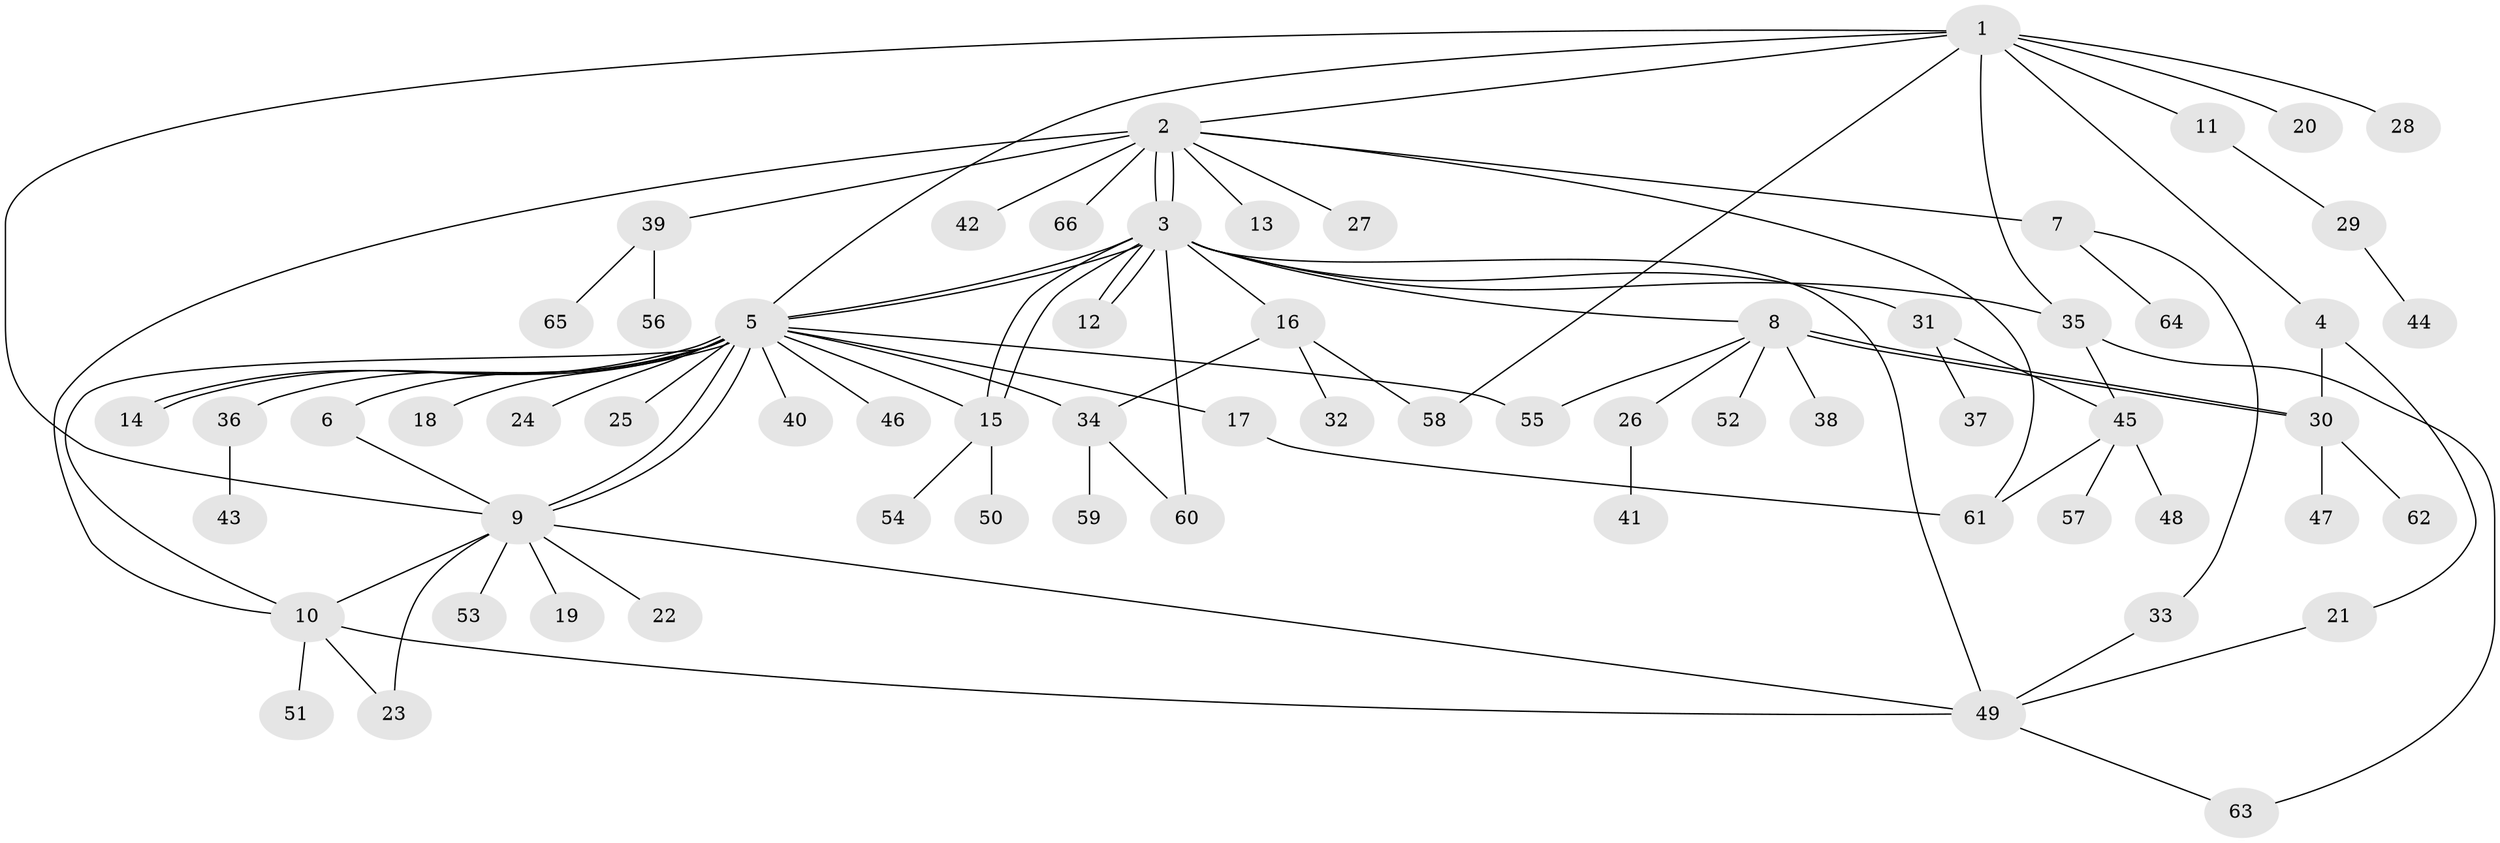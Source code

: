 // coarse degree distribution, {9: 0.02, 12: 0.02, 14: 0.02, 3: 0.08, 18: 0.02, 2: 0.22, 8: 0.04, 5: 0.02, 1: 0.48, 4: 0.06, 6: 0.02}
// Generated by graph-tools (version 1.1) at 2025/41/03/06/25 10:41:48]
// undirected, 66 vertices, 93 edges
graph export_dot {
graph [start="1"]
  node [color=gray90,style=filled];
  1;
  2;
  3;
  4;
  5;
  6;
  7;
  8;
  9;
  10;
  11;
  12;
  13;
  14;
  15;
  16;
  17;
  18;
  19;
  20;
  21;
  22;
  23;
  24;
  25;
  26;
  27;
  28;
  29;
  30;
  31;
  32;
  33;
  34;
  35;
  36;
  37;
  38;
  39;
  40;
  41;
  42;
  43;
  44;
  45;
  46;
  47;
  48;
  49;
  50;
  51;
  52;
  53;
  54;
  55;
  56;
  57;
  58;
  59;
  60;
  61;
  62;
  63;
  64;
  65;
  66;
  1 -- 2;
  1 -- 4;
  1 -- 5;
  1 -- 9;
  1 -- 11;
  1 -- 20;
  1 -- 28;
  1 -- 35;
  1 -- 58;
  2 -- 3;
  2 -- 3;
  2 -- 7;
  2 -- 10;
  2 -- 13;
  2 -- 27;
  2 -- 39;
  2 -- 42;
  2 -- 61;
  2 -- 66;
  3 -- 5;
  3 -- 5;
  3 -- 8;
  3 -- 12;
  3 -- 12;
  3 -- 15;
  3 -- 15;
  3 -- 16;
  3 -- 31;
  3 -- 35;
  3 -- 49;
  3 -- 60;
  4 -- 21;
  4 -- 30;
  5 -- 6;
  5 -- 9;
  5 -- 9;
  5 -- 10;
  5 -- 14;
  5 -- 14;
  5 -- 15;
  5 -- 17;
  5 -- 18;
  5 -- 24;
  5 -- 25;
  5 -- 34;
  5 -- 36;
  5 -- 40;
  5 -- 46;
  5 -- 55;
  6 -- 9;
  7 -- 33;
  7 -- 64;
  8 -- 26;
  8 -- 30;
  8 -- 30;
  8 -- 38;
  8 -- 52;
  8 -- 55;
  9 -- 10;
  9 -- 19;
  9 -- 22;
  9 -- 23;
  9 -- 49;
  9 -- 53;
  10 -- 23;
  10 -- 49;
  10 -- 51;
  11 -- 29;
  15 -- 50;
  15 -- 54;
  16 -- 32;
  16 -- 34;
  16 -- 58;
  17 -- 61;
  21 -- 49;
  26 -- 41;
  29 -- 44;
  30 -- 47;
  30 -- 62;
  31 -- 37;
  31 -- 45;
  33 -- 49;
  34 -- 59;
  34 -- 60;
  35 -- 45;
  35 -- 63;
  36 -- 43;
  39 -- 56;
  39 -- 65;
  45 -- 48;
  45 -- 57;
  45 -- 61;
  49 -- 63;
}
